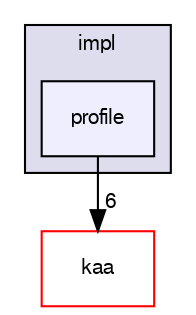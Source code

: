 digraph "/var/lib/jenkins/workspace/kaa_public/client/client-multi/client-cpp/impl/profile" {
  bgcolor=transparent;
  compound=true
  node [ fontsize="10", fontname="FreeSans"];
  edge [ labelfontsize="10", labelfontname="FreeSans"];
  subgraph clusterdir_939f457546b3d2ab90a02660becb89ba {
    graph [ bgcolor="#ddddee", pencolor="black", label="impl" fontname="FreeSans", fontsize="10", URL="dir_939f457546b3d2ab90a02660becb89ba.html"]
  dir_091eca0d9ca65da65dca3ca4bb91bbed [shape=box, label="profile", style="filled", fillcolor="#eeeeff", pencolor="black", URL="dir_091eca0d9ca65da65dca3ca4bb91bbed.html"];
  }
  dir_1ac78b1500c3fd9a977bacb448b54d1a [shape=box label="kaa" color="red" URL="dir_1ac78b1500c3fd9a977bacb448b54d1a.html"];
  dir_091eca0d9ca65da65dca3ca4bb91bbed->dir_1ac78b1500c3fd9a977bacb448b54d1a [headlabel="6", labeldistance=1.5 headhref="dir_000034_000040.html"];
}
